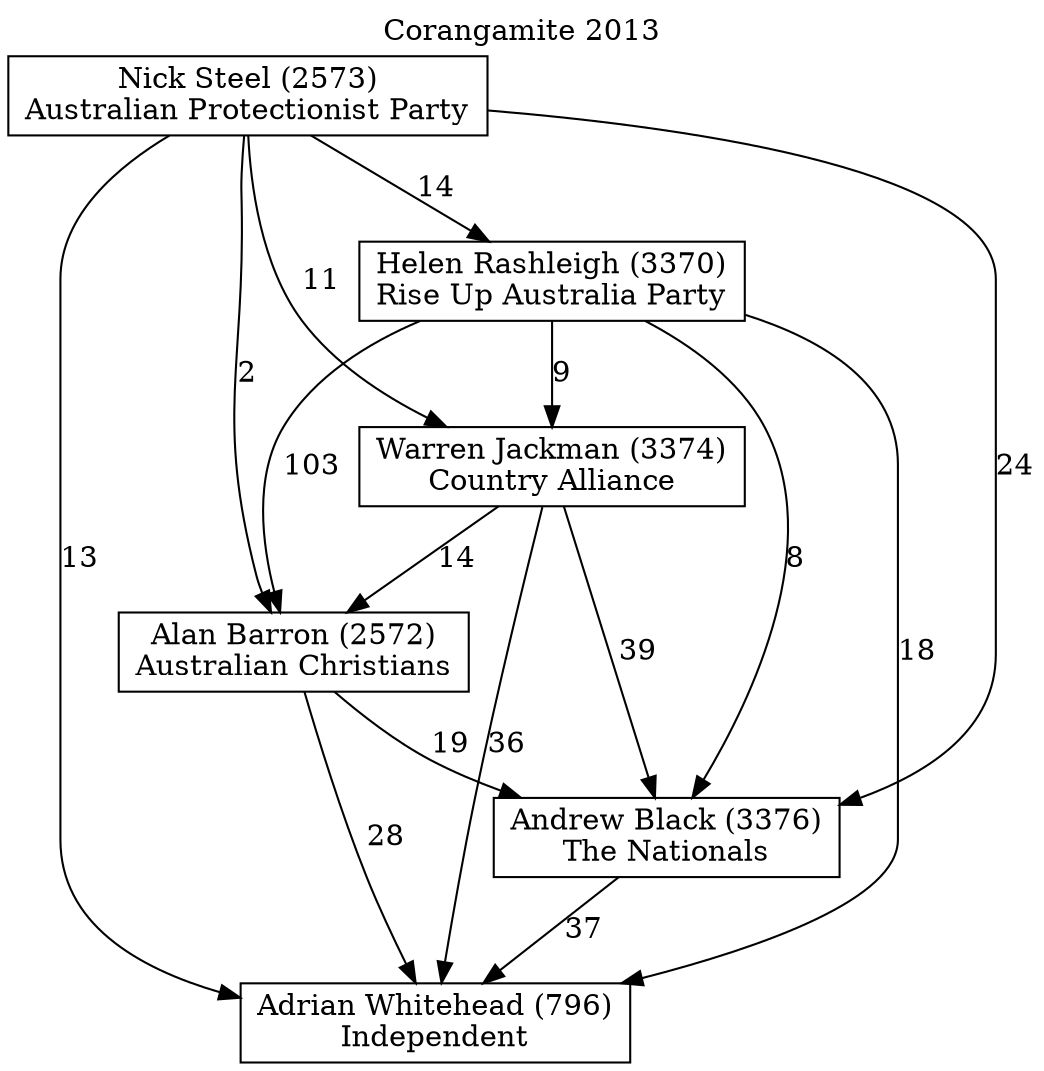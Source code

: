 // House preference flow
digraph "Adrian Whitehead (796)_Corangamite_2013" {
	graph [label="Corangamite 2013" labelloc=t mclimit=10]
	node [shape=box]
	"Adrian Whitehead (796)" [label="Adrian Whitehead (796)
Independent"]
	"Andrew Black (3376)" [label="Andrew Black (3376)
The Nationals"]
	"Alan Barron (2572)" [label="Alan Barron (2572)
Australian Christians"]
	"Warren Jackman (3374)" [label="Warren Jackman (3374)
Country Alliance"]
	"Helen Rashleigh (3370)" [label="Helen Rashleigh (3370)
Rise Up Australia Party"]
	"Nick Steel (2573)" [label="Nick Steel (2573)
Australian Protectionist Party"]
	"Andrew Black (3376)" -> "Adrian Whitehead (796)" [label=37]
	"Alan Barron (2572)" -> "Andrew Black (3376)" [label=19]
	"Warren Jackman (3374)" -> "Alan Barron (2572)" [label=14]
	"Helen Rashleigh (3370)" -> "Warren Jackman (3374)" [label=9]
	"Nick Steel (2573)" -> "Helen Rashleigh (3370)" [label=14]
	"Alan Barron (2572)" -> "Adrian Whitehead (796)" [label=28]
	"Warren Jackman (3374)" -> "Adrian Whitehead (796)" [label=36]
	"Helen Rashleigh (3370)" -> "Adrian Whitehead (796)" [label=18]
	"Nick Steel (2573)" -> "Adrian Whitehead (796)" [label=13]
	"Nick Steel (2573)" -> "Warren Jackman (3374)" [label=11]
	"Helen Rashleigh (3370)" -> "Alan Barron (2572)" [label=103]
	"Nick Steel (2573)" -> "Alan Barron (2572)" [label=2]
	"Warren Jackman (3374)" -> "Andrew Black (3376)" [label=39]
	"Helen Rashleigh (3370)" -> "Andrew Black (3376)" [label=8]
	"Nick Steel (2573)" -> "Andrew Black (3376)" [label=24]
}
